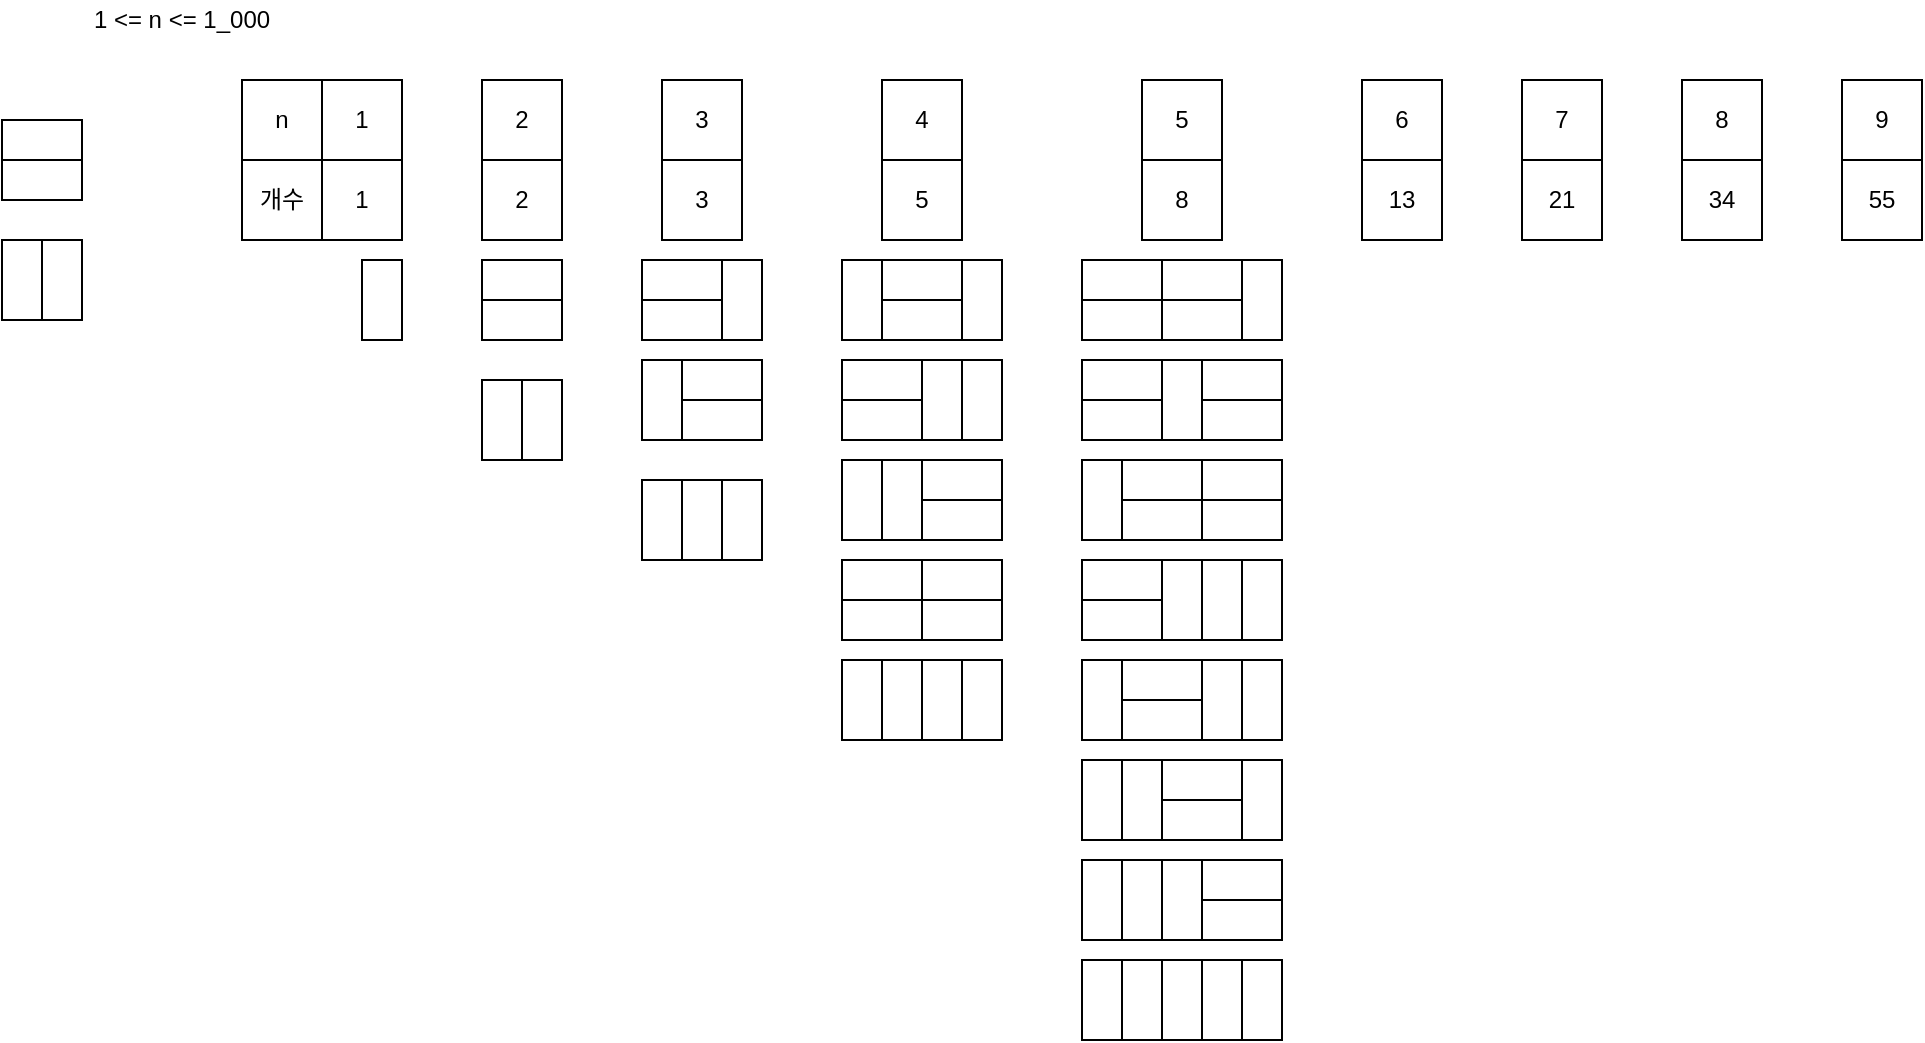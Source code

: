 <mxfile version="13.7.9" type="device"><diagram id="oT1IDrEMs2ir4GdP7LPe" name="페이지-1"><mxGraphModel dx="1385" dy="685" grid="1" gridSize="10" guides="1" tooltips="1" connect="1" arrows="1" fold="1" page="1" pageScale="1" pageWidth="10000" pageHeight="10000" math="0" shadow="0"><root><mxCell id="0"/><mxCell id="1" parent="0"/><mxCell id="kQY2UbldUdNjdOYWYrdZ-1" value="" style="rounded=0;whiteSpace=wrap;html=1;" vertex="1" parent="1"><mxGeometry x="680" y="360" width="20" height="40" as="geometry"/></mxCell><mxCell id="kQY2UbldUdNjdOYWYrdZ-2" value="" style="rounded=0;whiteSpace=wrap;html=1;" vertex="1" parent="1"><mxGeometry x="700" y="360" width="20" height="40" as="geometry"/></mxCell><mxCell id="kQY2UbldUdNjdOYWYrdZ-3" value="" style="rounded=0;whiteSpace=wrap;html=1;" vertex="1" parent="1"><mxGeometry x="680" y="300" width="40" height="20" as="geometry"/></mxCell><mxCell id="kQY2UbldUdNjdOYWYrdZ-5" value="" style="rounded=0;whiteSpace=wrap;html=1;" vertex="1" parent="1"><mxGeometry x="680" y="320" width="40" height="20" as="geometry"/></mxCell><mxCell id="kQY2UbldUdNjdOYWYrdZ-6" value="" style="rounded=0;whiteSpace=wrap;html=1;" vertex="1" parent="1"><mxGeometry x="860" y="370" width="20" height="40" as="geometry"/></mxCell><mxCell id="kQY2UbldUdNjdOYWYrdZ-7" value="1 &amp;lt;= n &amp;lt;= 1_000" style="text;html=1;strokeColor=none;fillColor=none;align=center;verticalAlign=middle;whiteSpace=wrap;rounded=0;" vertex="1" parent="1"><mxGeometry x="720" y="240" width="100" height="20" as="geometry"/></mxCell><mxCell id="kQY2UbldUdNjdOYWYrdZ-8" value="1" style="rounded=0;whiteSpace=wrap;html=1;" vertex="1" parent="1"><mxGeometry x="840" y="280" width="40" height="40" as="geometry"/></mxCell><mxCell id="kQY2UbldUdNjdOYWYrdZ-9" value="1" style="rounded=0;whiteSpace=wrap;html=1;" vertex="1" parent="1"><mxGeometry x="840" y="320" width="40" height="40" as="geometry"/></mxCell><mxCell id="kQY2UbldUdNjdOYWYrdZ-10" value="개수" style="rounded=0;whiteSpace=wrap;html=1;" vertex="1" parent="1"><mxGeometry x="800" y="320" width="40" height="40" as="geometry"/></mxCell><mxCell id="kQY2UbldUdNjdOYWYrdZ-11" value="n" style="rounded=0;whiteSpace=wrap;html=1;" vertex="1" parent="1"><mxGeometry x="800" y="280" width="40" height="40" as="geometry"/></mxCell><mxCell id="kQY2UbldUdNjdOYWYrdZ-12" value="2" style="rounded=0;whiteSpace=wrap;html=1;" vertex="1" parent="1"><mxGeometry x="920" y="280" width="40" height="40" as="geometry"/></mxCell><mxCell id="kQY2UbldUdNjdOYWYrdZ-13" value="2" style="rounded=0;whiteSpace=wrap;html=1;" vertex="1" parent="1"><mxGeometry x="920" y="320" width="40" height="40" as="geometry"/></mxCell><mxCell id="kQY2UbldUdNjdOYWYrdZ-14" value="3" style="rounded=0;whiteSpace=wrap;html=1;" vertex="1" parent="1"><mxGeometry x="1010" y="280" width="40" height="40" as="geometry"/></mxCell><mxCell id="kQY2UbldUdNjdOYWYrdZ-15" value="" style="rounded=0;whiteSpace=wrap;html=1;" vertex="1" parent="1"><mxGeometry x="920" y="430" width="20" height="40" as="geometry"/></mxCell><mxCell id="kQY2UbldUdNjdOYWYrdZ-16" value="" style="rounded=0;whiteSpace=wrap;html=1;" vertex="1" parent="1"><mxGeometry x="940" y="430" width="20" height="40" as="geometry"/></mxCell><mxCell id="kQY2UbldUdNjdOYWYrdZ-17" value="" style="rounded=0;whiteSpace=wrap;html=1;" vertex="1" parent="1"><mxGeometry x="920" y="370" width="40" height="20" as="geometry"/></mxCell><mxCell id="kQY2UbldUdNjdOYWYrdZ-18" value="" style="rounded=0;whiteSpace=wrap;html=1;" vertex="1" parent="1"><mxGeometry x="920" y="390" width="40" height="20" as="geometry"/></mxCell><mxCell id="kQY2UbldUdNjdOYWYrdZ-19" value="" style="rounded=0;whiteSpace=wrap;html=1;" vertex="1" parent="1"><mxGeometry x="1000" y="480" width="20" height="40" as="geometry"/></mxCell><mxCell id="kQY2UbldUdNjdOYWYrdZ-20" value="" style="rounded=0;whiteSpace=wrap;html=1;" vertex="1" parent="1"><mxGeometry x="1020" y="480" width="20" height="40" as="geometry"/></mxCell><mxCell id="kQY2UbldUdNjdOYWYrdZ-21" value="" style="rounded=0;whiteSpace=wrap;html=1;" vertex="1" parent="1"><mxGeometry x="1000" y="370" width="40" height="20" as="geometry"/></mxCell><mxCell id="kQY2UbldUdNjdOYWYrdZ-22" value="" style="rounded=0;whiteSpace=wrap;html=1;" vertex="1" parent="1"><mxGeometry x="1000" y="390" width="40" height="20" as="geometry"/></mxCell><mxCell id="kQY2UbldUdNjdOYWYrdZ-23" value="" style="rounded=0;whiteSpace=wrap;html=1;" vertex="1" parent="1"><mxGeometry x="1040" y="480" width="20" height="40" as="geometry"/></mxCell><mxCell id="kQY2UbldUdNjdOYWYrdZ-24" value="" style="rounded=0;whiteSpace=wrap;html=1;" vertex="1" parent="1"><mxGeometry x="1040" y="370" width="20" height="40" as="geometry"/></mxCell><mxCell id="kQY2UbldUdNjdOYWYrdZ-25" value="" style="rounded=0;whiteSpace=wrap;html=1;" vertex="1" parent="1"><mxGeometry x="1020" y="420" width="40" height="20" as="geometry"/></mxCell><mxCell id="kQY2UbldUdNjdOYWYrdZ-26" value="" style="rounded=0;whiteSpace=wrap;html=1;" vertex="1" parent="1"><mxGeometry x="1020" y="440" width="40" height="20" as="geometry"/></mxCell><mxCell id="kQY2UbldUdNjdOYWYrdZ-27" value="" style="rounded=0;whiteSpace=wrap;html=1;" vertex="1" parent="1"><mxGeometry x="1000" y="420" width="20" height="40" as="geometry"/></mxCell><mxCell id="kQY2UbldUdNjdOYWYrdZ-28" value="3" style="rounded=0;whiteSpace=wrap;html=1;" vertex="1" parent="1"><mxGeometry x="1010" y="320" width="40" height="40" as="geometry"/></mxCell><mxCell id="kQY2UbldUdNjdOYWYrdZ-29" value="4" style="rounded=0;whiteSpace=wrap;html=1;" vertex="1" parent="1"><mxGeometry x="1120" y="280" width="40" height="40" as="geometry"/></mxCell><mxCell id="kQY2UbldUdNjdOYWYrdZ-30" value="" style="rounded=0;whiteSpace=wrap;html=1;" vertex="1" parent="1"><mxGeometry x="1100" y="520" width="40" height="20" as="geometry"/></mxCell><mxCell id="kQY2UbldUdNjdOYWYrdZ-31" value="" style="rounded=0;whiteSpace=wrap;html=1;" vertex="1" parent="1"><mxGeometry x="1100" y="540" width="40" height="20" as="geometry"/></mxCell><mxCell id="kQY2UbldUdNjdOYWYrdZ-32" value="" style="rounded=0;whiteSpace=wrap;html=1;" vertex="1" parent="1"><mxGeometry x="1140" y="520" width="40" height="20" as="geometry"/></mxCell><mxCell id="kQY2UbldUdNjdOYWYrdZ-33" value="" style="rounded=0;whiteSpace=wrap;html=1;" vertex="1" parent="1"><mxGeometry x="1140" y="540" width="40" height="20" as="geometry"/></mxCell><mxCell id="kQY2UbldUdNjdOYWYrdZ-34" value="" style="rounded=0;whiteSpace=wrap;html=1;" vertex="1" parent="1"><mxGeometry x="1120" y="370" width="40" height="20" as="geometry"/></mxCell><mxCell id="kQY2UbldUdNjdOYWYrdZ-35" value="" style="rounded=0;whiteSpace=wrap;html=1;" vertex="1" parent="1"><mxGeometry x="1120" y="390" width="40" height="20" as="geometry"/></mxCell><mxCell id="kQY2UbldUdNjdOYWYrdZ-36" value="" style="rounded=0;whiteSpace=wrap;html=1;" vertex="1" parent="1"><mxGeometry x="1160" y="370" width="20" height="40" as="geometry"/></mxCell><mxCell id="kQY2UbldUdNjdOYWYrdZ-37" value="" style="rounded=0;whiteSpace=wrap;html=1;" vertex="1" parent="1"><mxGeometry x="1100" y="370" width="20" height="40" as="geometry"/></mxCell><mxCell id="kQY2UbldUdNjdOYWYrdZ-38" value="" style="rounded=0;whiteSpace=wrap;html=1;" vertex="1" parent="1"><mxGeometry x="1100" y="420" width="40" height="20" as="geometry"/></mxCell><mxCell id="kQY2UbldUdNjdOYWYrdZ-39" value="" style="rounded=0;whiteSpace=wrap;html=1;" vertex="1" parent="1"><mxGeometry x="1100" y="440" width="40" height="20" as="geometry"/></mxCell><mxCell id="kQY2UbldUdNjdOYWYrdZ-40" value="" style="rounded=0;whiteSpace=wrap;html=1;" vertex="1" parent="1"><mxGeometry x="1140" y="420" width="20" height="40" as="geometry"/></mxCell><mxCell id="kQY2UbldUdNjdOYWYrdZ-41" value="" style="rounded=0;whiteSpace=wrap;html=1;" vertex="1" parent="1"><mxGeometry x="1160" y="420" width="20" height="40" as="geometry"/></mxCell><mxCell id="kQY2UbldUdNjdOYWYrdZ-42" value="" style="rounded=0;whiteSpace=wrap;html=1;" vertex="1" parent="1"><mxGeometry x="1140" y="470" width="40" height="20" as="geometry"/></mxCell><mxCell id="kQY2UbldUdNjdOYWYrdZ-43" value="" style="rounded=0;whiteSpace=wrap;html=1;" vertex="1" parent="1"><mxGeometry x="1140" y="490" width="40" height="20" as="geometry"/></mxCell><mxCell id="kQY2UbldUdNjdOYWYrdZ-44" value="" style="rounded=0;whiteSpace=wrap;html=1;" vertex="1" parent="1"><mxGeometry x="1100" y="470" width="20" height="40" as="geometry"/></mxCell><mxCell id="kQY2UbldUdNjdOYWYrdZ-45" value="" style="rounded=0;whiteSpace=wrap;html=1;" vertex="1" parent="1"><mxGeometry x="1120" y="470" width="20" height="40" as="geometry"/></mxCell><mxCell id="kQY2UbldUdNjdOYWYrdZ-47" value="" style="rounded=0;whiteSpace=wrap;html=1;" vertex="1" parent="1"><mxGeometry x="1100" y="570" width="20" height="40" as="geometry"/></mxCell><mxCell id="kQY2UbldUdNjdOYWYrdZ-48" value="" style="rounded=0;whiteSpace=wrap;html=1;" vertex="1" parent="1"><mxGeometry x="1120" y="570" width="20" height="40" as="geometry"/></mxCell><mxCell id="kQY2UbldUdNjdOYWYrdZ-49" value="" style="rounded=0;whiteSpace=wrap;html=1;" vertex="1" parent="1"><mxGeometry x="1140" y="570" width="20" height="40" as="geometry"/></mxCell><mxCell id="kQY2UbldUdNjdOYWYrdZ-50" value="" style="rounded=0;whiteSpace=wrap;html=1;" vertex="1" parent="1"><mxGeometry x="1160" y="570" width="20" height="40" as="geometry"/></mxCell><mxCell id="kQY2UbldUdNjdOYWYrdZ-51" value="5" style="rounded=0;whiteSpace=wrap;html=1;" vertex="1" parent="1"><mxGeometry x="1120" y="320" width="40" height="40" as="geometry"/></mxCell><mxCell id="kQY2UbldUdNjdOYWYrdZ-52" value="5" style="rounded=0;whiteSpace=wrap;html=1;" vertex="1" parent="1"><mxGeometry x="1250" y="280" width="40" height="40" as="geometry"/></mxCell><mxCell id="kQY2UbldUdNjdOYWYrdZ-53" value="8" style="rounded=0;whiteSpace=wrap;html=1;" vertex="1" parent="1"><mxGeometry x="1250" y="320" width="40" height="40" as="geometry"/></mxCell><mxCell id="kQY2UbldUdNjdOYWYrdZ-54" value="" style="rounded=0;whiteSpace=wrap;html=1;" vertex="1" parent="1"><mxGeometry x="1220" y="370" width="40" height="20" as="geometry"/></mxCell><mxCell id="kQY2UbldUdNjdOYWYrdZ-55" value="" style="rounded=0;whiteSpace=wrap;html=1;" vertex="1" parent="1"><mxGeometry x="1220" y="390" width="40" height="20" as="geometry"/></mxCell><mxCell id="kQY2UbldUdNjdOYWYrdZ-56" value="" style="rounded=0;whiteSpace=wrap;html=1;" vertex="1" parent="1"><mxGeometry x="1260" y="370" width="40" height="20" as="geometry"/></mxCell><mxCell id="kQY2UbldUdNjdOYWYrdZ-57" value="" style="rounded=0;whiteSpace=wrap;html=1;" vertex="1" parent="1"><mxGeometry x="1260" y="390" width="40" height="20" as="geometry"/></mxCell><mxCell id="kQY2UbldUdNjdOYWYrdZ-58" value="" style="rounded=0;whiteSpace=wrap;html=1;" vertex="1" parent="1"><mxGeometry x="1300" y="370" width="20" height="40" as="geometry"/></mxCell><mxCell id="kQY2UbldUdNjdOYWYrdZ-59" value="" style="rounded=0;whiteSpace=wrap;html=1;" vertex="1" parent="1"><mxGeometry x="1240" y="470" width="40" height="20" as="geometry"/></mxCell><mxCell id="kQY2UbldUdNjdOYWYrdZ-60" value="" style="rounded=0;whiteSpace=wrap;html=1;" vertex="1" parent="1"><mxGeometry x="1240" y="490" width="40" height="20" as="geometry"/></mxCell><mxCell id="kQY2UbldUdNjdOYWYrdZ-61" value="" style="rounded=0;whiteSpace=wrap;html=1;" vertex="1" parent="1"><mxGeometry x="1280" y="470" width="40" height="20" as="geometry"/></mxCell><mxCell id="kQY2UbldUdNjdOYWYrdZ-62" value="" style="rounded=0;whiteSpace=wrap;html=1;" vertex="1" parent="1"><mxGeometry x="1280" y="490" width="40" height="20" as="geometry"/></mxCell><mxCell id="kQY2UbldUdNjdOYWYrdZ-63" value="" style="rounded=0;whiteSpace=wrap;html=1;" vertex="1" parent="1"><mxGeometry x="1220" y="470" width="20" height="40" as="geometry"/></mxCell><mxCell id="kQY2UbldUdNjdOYWYrdZ-64" value="" style="rounded=0;whiteSpace=wrap;html=1;" vertex="1" parent="1"><mxGeometry x="1280" y="420" width="40" height="20" as="geometry"/></mxCell><mxCell id="kQY2UbldUdNjdOYWYrdZ-65" value="" style="rounded=0;whiteSpace=wrap;html=1;" vertex="1" parent="1"><mxGeometry x="1280" y="440" width="40" height="20" as="geometry"/></mxCell><mxCell id="kQY2UbldUdNjdOYWYrdZ-66" value="" style="rounded=0;whiteSpace=wrap;html=1;" vertex="1" parent="1"><mxGeometry x="1220" y="420" width="40" height="20" as="geometry"/></mxCell><mxCell id="kQY2UbldUdNjdOYWYrdZ-67" value="" style="rounded=0;whiteSpace=wrap;html=1;" vertex="1" parent="1"><mxGeometry x="1220" y="440" width="40" height="20" as="geometry"/></mxCell><mxCell id="kQY2UbldUdNjdOYWYrdZ-68" value="" style="rounded=0;whiteSpace=wrap;html=1;" vertex="1" parent="1"><mxGeometry x="1260" y="420" width="20" height="40" as="geometry"/></mxCell><mxCell id="kQY2UbldUdNjdOYWYrdZ-69" value="" style="rounded=0;whiteSpace=wrap;html=1;" vertex="1" parent="1"><mxGeometry x="1220" y="520" width="40" height="20" as="geometry"/></mxCell><mxCell id="kQY2UbldUdNjdOYWYrdZ-70" value="" style="rounded=0;whiteSpace=wrap;html=1;" vertex="1" parent="1"><mxGeometry x="1220" y="540" width="40" height="20" as="geometry"/></mxCell><mxCell id="kQY2UbldUdNjdOYWYrdZ-71" value="" style="rounded=0;whiteSpace=wrap;html=1;" vertex="1" parent="1"><mxGeometry x="1260" y="520" width="20" height="40" as="geometry"/></mxCell><mxCell id="kQY2UbldUdNjdOYWYrdZ-72" value="" style="rounded=0;whiteSpace=wrap;html=1;" vertex="1" parent="1"><mxGeometry x="1300" y="520" width="20" height="40" as="geometry"/></mxCell><mxCell id="kQY2UbldUdNjdOYWYrdZ-73" value="" style="rounded=0;whiteSpace=wrap;html=1;" vertex="1" parent="1"><mxGeometry x="1280" y="520" width="20" height="40" as="geometry"/></mxCell><mxCell id="kQY2UbldUdNjdOYWYrdZ-74" value="" style="rounded=0;whiteSpace=wrap;html=1;" vertex="1" parent="1"><mxGeometry x="1240" y="570" width="40" height="20" as="geometry"/></mxCell><mxCell id="kQY2UbldUdNjdOYWYrdZ-75" value="" style="rounded=0;whiteSpace=wrap;html=1;" vertex="1" parent="1"><mxGeometry x="1240" y="590" width="40" height="20" as="geometry"/></mxCell><mxCell id="kQY2UbldUdNjdOYWYrdZ-76" value="" style="rounded=0;whiteSpace=wrap;html=1;" vertex="1" parent="1"><mxGeometry x="1280" y="570" width="20" height="40" as="geometry"/></mxCell><mxCell id="kQY2UbldUdNjdOYWYrdZ-77" value="" style="rounded=0;whiteSpace=wrap;html=1;" vertex="1" parent="1"><mxGeometry x="1300" y="570" width="20" height="40" as="geometry"/></mxCell><mxCell id="kQY2UbldUdNjdOYWYrdZ-78" value="" style="rounded=0;whiteSpace=wrap;html=1;" vertex="1" parent="1"><mxGeometry x="1220" y="570" width="20" height="40" as="geometry"/></mxCell><mxCell id="kQY2UbldUdNjdOYWYrdZ-79" value="" style="rounded=0;whiteSpace=wrap;html=1;" vertex="1" parent="1"><mxGeometry x="1260" y="620" width="40" height="20" as="geometry"/></mxCell><mxCell id="kQY2UbldUdNjdOYWYrdZ-80" value="" style="rounded=0;whiteSpace=wrap;html=1;" vertex="1" parent="1"><mxGeometry x="1260" y="640" width="40" height="20" as="geometry"/></mxCell><mxCell id="kQY2UbldUdNjdOYWYrdZ-81" value="" style="rounded=0;whiteSpace=wrap;html=1;" vertex="1" parent="1"><mxGeometry x="1240" y="620" width="20" height="40" as="geometry"/></mxCell><mxCell id="kQY2UbldUdNjdOYWYrdZ-82" value="" style="rounded=0;whiteSpace=wrap;html=1;" vertex="1" parent="1"><mxGeometry x="1300" y="620" width="20" height="40" as="geometry"/></mxCell><mxCell id="kQY2UbldUdNjdOYWYrdZ-83" value="" style="rounded=0;whiteSpace=wrap;html=1;" vertex="1" parent="1"><mxGeometry x="1220" y="620" width="20" height="40" as="geometry"/></mxCell><mxCell id="kQY2UbldUdNjdOYWYrdZ-84" value="" style="rounded=0;whiteSpace=wrap;html=1;" vertex="1" parent="1"><mxGeometry x="1280" y="670" width="40" height="20" as="geometry"/></mxCell><mxCell id="kQY2UbldUdNjdOYWYrdZ-85" value="" style="rounded=0;whiteSpace=wrap;html=1;" vertex="1" parent="1"><mxGeometry x="1280" y="690" width="40" height="20" as="geometry"/></mxCell><mxCell id="kQY2UbldUdNjdOYWYrdZ-86" value="" style="rounded=0;whiteSpace=wrap;html=1;" vertex="1" parent="1"><mxGeometry x="1260" y="670" width="20" height="40" as="geometry"/></mxCell><mxCell id="kQY2UbldUdNjdOYWYrdZ-87" value="" style="rounded=0;whiteSpace=wrap;html=1;" vertex="1" parent="1"><mxGeometry x="1220" y="670" width="20" height="40" as="geometry"/></mxCell><mxCell id="kQY2UbldUdNjdOYWYrdZ-88" value="" style="rounded=0;whiteSpace=wrap;html=1;" vertex="1" parent="1"><mxGeometry x="1240" y="670" width="20" height="40" as="geometry"/></mxCell><mxCell id="kQY2UbldUdNjdOYWYrdZ-90" value="" style="rounded=0;whiteSpace=wrap;html=1;" vertex="1" parent="1"><mxGeometry x="1220" y="720" width="20" height="40" as="geometry"/></mxCell><mxCell id="kQY2UbldUdNjdOYWYrdZ-91" value="" style="rounded=0;whiteSpace=wrap;html=1;" vertex="1" parent="1"><mxGeometry x="1240" y="720" width="20" height="40" as="geometry"/></mxCell><mxCell id="kQY2UbldUdNjdOYWYrdZ-92" value="" style="rounded=0;whiteSpace=wrap;html=1;" vertex="1" parent="1"><mxGeometry x="1260" y="720" width="20" height="40" as="geometry"/></mxCell><mxCell id="kQY2UbldUdNjdOYWYrdZ-93" value="" style="rounded=0;whiteSpace=wrap;html=1;" vertex="1" parent="1"><mxGeometry x="1280" y="720" width="20" height="40" as="geometry"/></mxCell><mxCell id="kQY2UbldUdNjdOYWYrdZ-94" value="" style="rounded=0;whiteSpace=wrap;html=1;" vertex="1" parent="1"><mxGeometry x="1300" y="720" width="20" height="40" as="geometry"/></mxCell><mxCell id="kQY2UbldUdNjdOYWYrdZ-96" value="6" style="rounded=0;whiteSpace=wrap;html=1;" vertex="1" parent="1"><mxGeometry x="1360" y="280" width="40" height="40" as="geometry"/></mxCell><mxCell id="kQY2UbldUdNjdOYWYrdZ-97" value="13" style="rounded=0;whiteSpace=wrap;html=1;" vertex="1" parent="1"><mxGeometry x="1360" y="320" width="40" height="40" as="geometry"/></mxCell><mxCell id="kQY2UbldUdNjdOYWYrdZ-98" value="7" style="rounded=0;whiteSpace=wrap;html=1;" vertex="1" parent="1"><mxGeometry x="1440" y="280" width="40" height="40" as="geometry"/></mxCell><mxCell id="kQY2UbldUdNjdOYWYrdZ-99" value="21" style="rounded=0;whiteSpace=wrap;html=1;" vertex="1" parent="1"><mxGeometry x="1440" y="320" width="40" height="40" as="geometry"/></mxCell><mxCell id="kQY2UbldUdNjdOYWYrdZ-100" value="8" style="rounded=0;whiteSpace=wrap;html=1;" vertex="1" parent="1"><mxGeometry x="1520" y="280" width="40" height="40" as="geometry"/></mxCell><mxCell id="kQY2UbldUdNjdOYWYrdZ-101" value="34" style="rounded=0;whiteSpace=wrap;html=1;" vertex="1" parent="1"><mxGeometry x="1520" y="320" width="40" height="40" as="geometry"/></mxCell><mxCell id="kQY2UbldUdNjdOYWYrdZ-102" value="9" style="rounded=0;whiteSpace=wrap;html=1;" vertex="1" parent="1"><mxGeometry x="1600" y="280" width="40" height="40" as="geometry"/></mxCell><mxCell id="kQY2UbldUdNjdOYWYrdZ-103" value="55" style="rounded=0;whiteSpace=wrap;html=1;" vertex="1" parent="1"><mxGeometry x="1600" y="320" width="40" height="40" as="geometry"/></mxCell></root></mxGraphModel></diagram></mxfile>